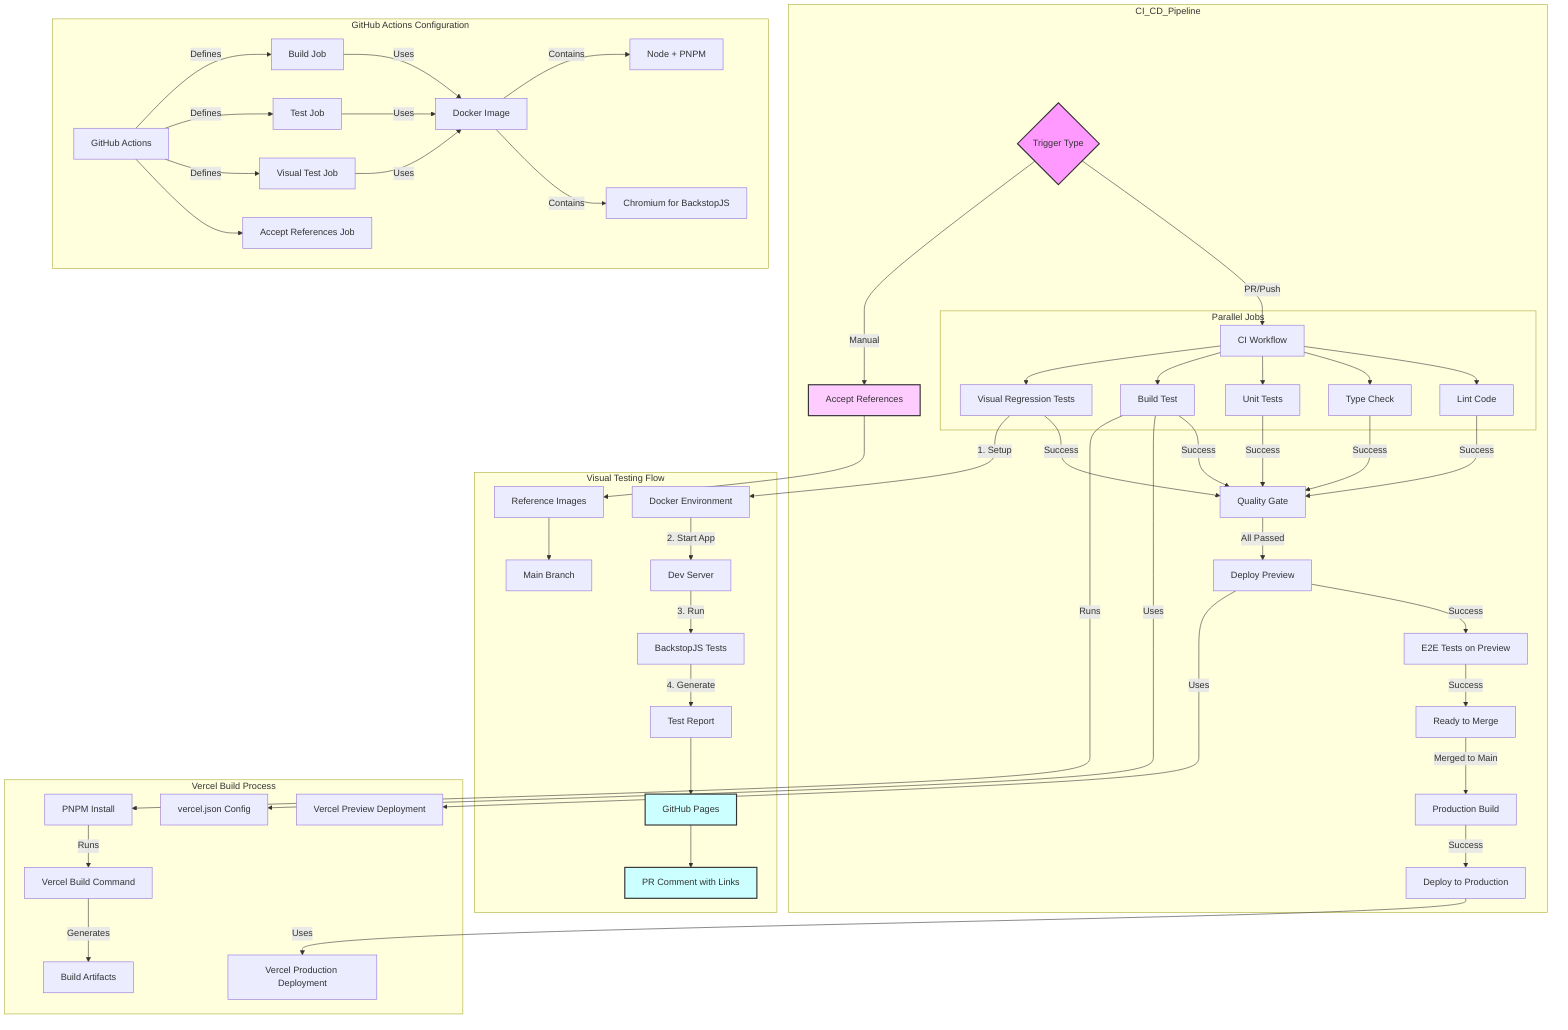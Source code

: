 graph TD
    subgraph CI_CD_Pipeline
        Trigger{Trigger Type} --> |PR/Push| CI[CI Workflow]
        Trigger --> |Manual| AcceptRef[Accept References]

        subgraph "Parallel Jobs"
            CI --> Lint[Lint Code]
            CI --> TypeCheck[Type Check]
            CI --> UnitTest[Unit Tests]
            CI --> BuildTest[Build Test]
            CI --> VisualTest[Visual Regression Tests]
        end
        
        Lint --> |Success| QualityGate[Quality Gate]
        TypeCheck --> |Success| QualityGate
        UnitTest --> |Success| QualityGate
        BuildTest --> |Success| QualityGate
        VisualTest --> |Success| QualityGate
        
        QualityGate --> |All Passed| DeployPreview[Deploy Preview]
        DeployPreview --> |Success| E2ETest[E2E Tests on Preview]
        
        E2ETest --> |Success| MergePR[Ready to Merge]
        MergePR --> |Merged to Main| ProdBuild[Production Build]
        ProdBuild --> |Success| DeployProd[Deploy to Production]
    end
    
    subgraph "Visual Testing Flow"
        VisualTest --> |1. Setup| DockerEnv[Docker Environment]
        DockerEnv --> |2. Start App| DevServer[Dev Server]
        DevServer --> |3. Run| BackstopTests[BackstopJS Tests]
        BackstopTests --> |4. Generate| TestReport[Test Report]
        TestReport --> GHPages[GitHub Pages]
        GHPages --> PRComment[PR Comment with Links]

        AcceptRef --> References[Reference Images]
        References --> MainBranch[Main Branch]
    end
    
    subgraph "Vercel Build Process"
        BuildTest --> |Uses| VercelConfig[vercel.json Config]
        BuildTest --> |Runs| PNPMInstall[PNPM Install]
        PNPMInstall --> |Runs| VercelBuild[Vercel Build Command]
        VercelBuild --> |Generates| BuildArtifacts[Build Artifacts]
        
        DeployPreview --> |Uses| VercelPreview[Vercel Preview Deployment]
        DeployProd --> |Uses| VercelProd[Vercel Production Deployment]
    end
    
    subgraph "GitHub Actions Configuration"
        GHActions[GitHub Actions] --> |Defines| BuildJob[Build Job]
        GHActions --> |Defines| TestJob[Test Job]
        GHActions --> |Defines| VisualJob[Visual Test Job]
        GHActions --> AcceptJob[Accept References Job]

        BuildJob --> |Uses| DockerImage[Docker Image]
        TestJob --> |Uses| DockerImage
        VisualJob --> |Uses| DockerImage
        
        DockerImage --> |Contains| NodePNPM[Node + PNPM]
        DockerImage --> |Contains| Chromium[Chromium for BackstopJS]
    end

    classDef trigger fill:#f9f,stroke:#333,stroke-width:2px
    classDef manual fill:#fcf,stroke:#333,stroke-width:2px
    classDef report fill:#cff,stroke:#333,stroke-width:2px

    class Trigger trigger
    class AcceptRef manual
    class GHPages,PRComment report